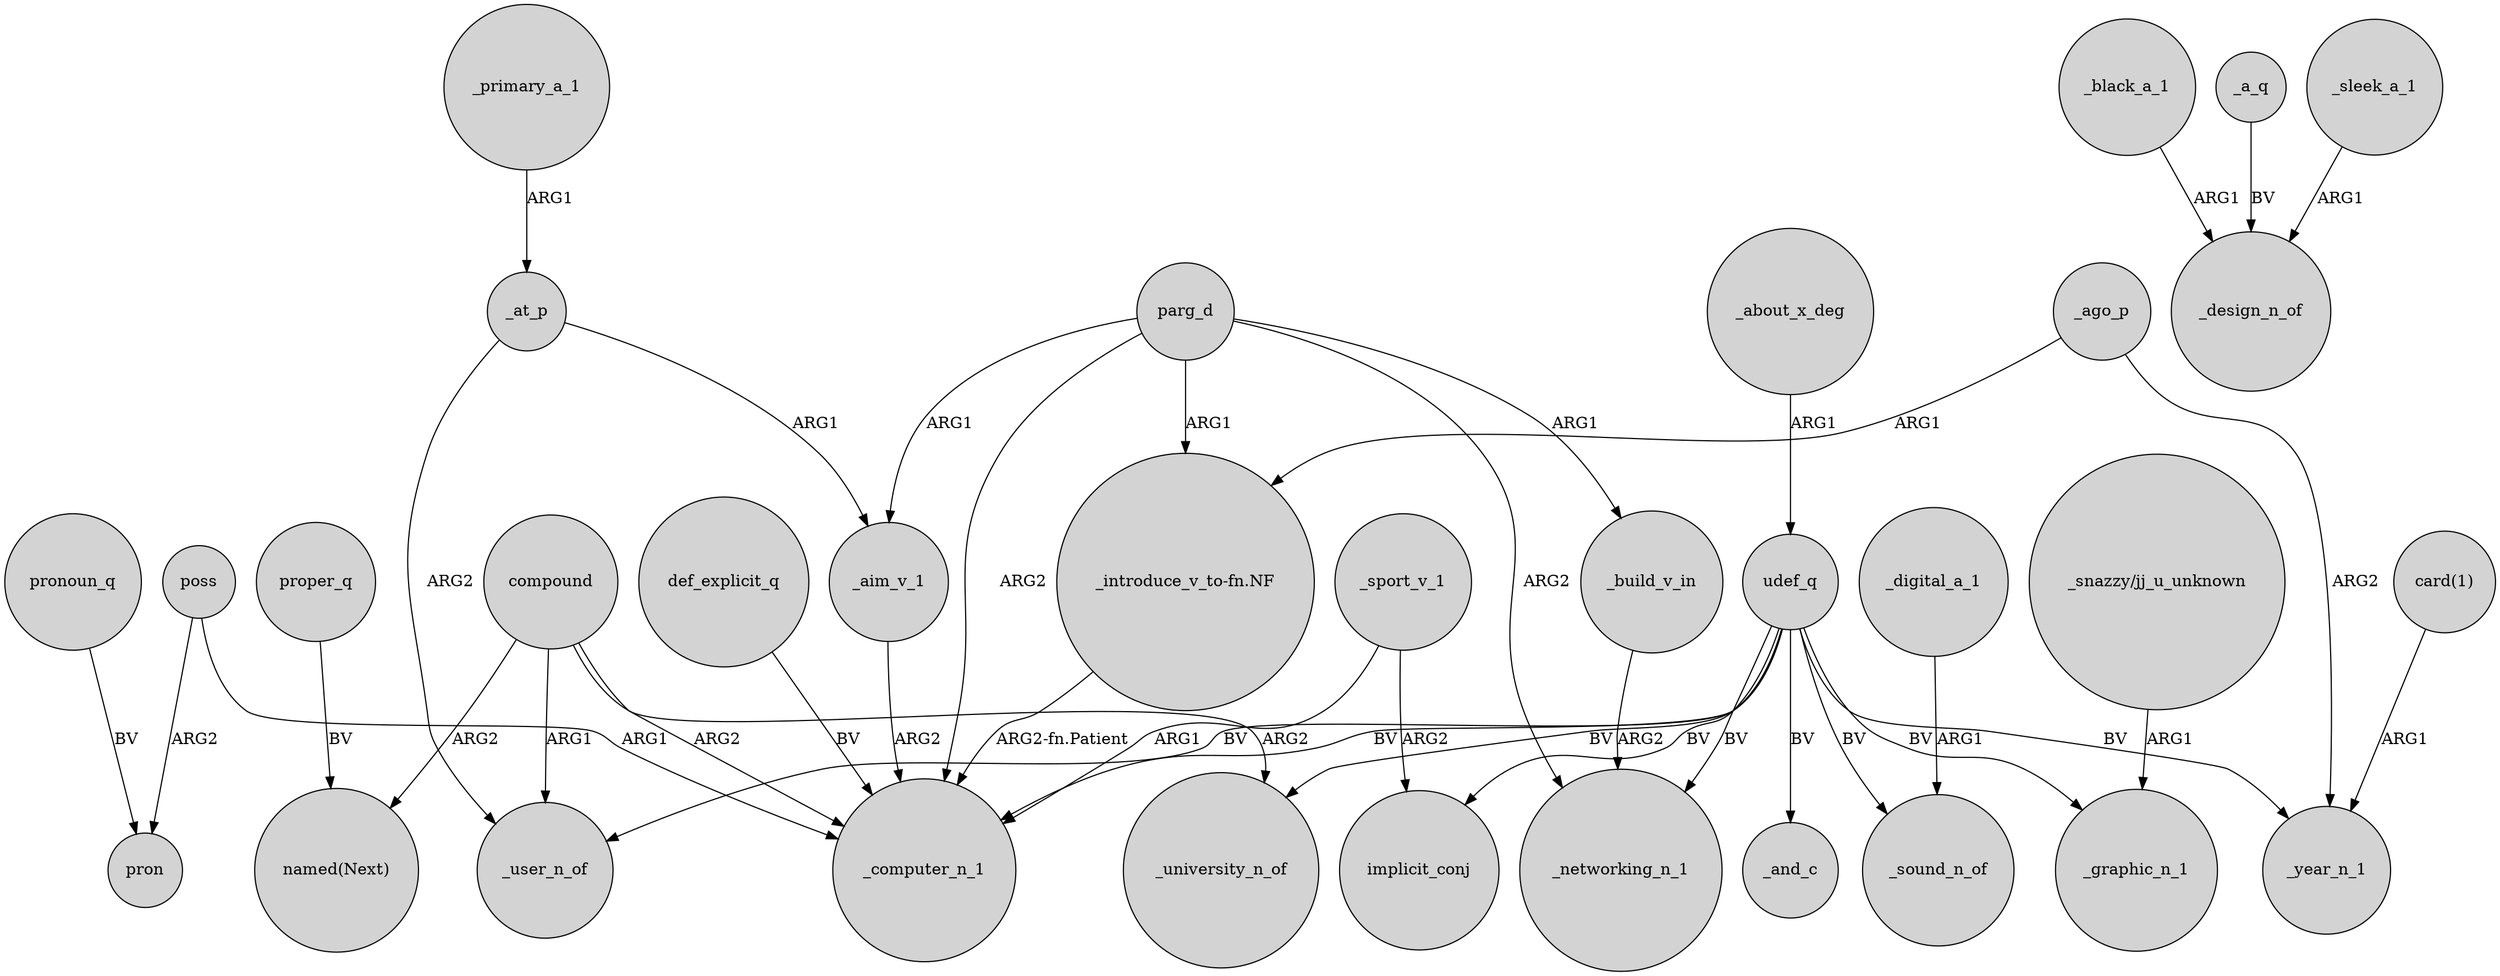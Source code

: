 digraph {
	node [shape=circle style=filled]
	compound -> "named(Next)" [label=ARG2]
	poss -> pron [label=ARG2]
	def_explicit_q -> _computer_n_1 [label=BV]
	parg_d -> _build_v_in [label=ARG1]
	_primary_a_1 -> _at_p [label=ARG1]
	_digital_a_1 -> _sound_n_of [label=ARG1]
	udef_q -> _graphic_n_1 [label=BV]
	_about_x_deg -> udef_q [label=ARG1]
	_aim_v_1 -> _computer_n_1 [label=ARG2]
	udef_q -> _user_n_of [label=BV]
	udef_q -> implicit_conj [label=BV]
	udef_q -> _computer_n_1 [label=BV]
	udef_q -> _university_n_of [label=BV]
	parg_d -> _networking_n_1 [label=ARG2]
	_black_a_1 -> _design_n_of [label=ARG1]
	compound -> _computer_n_1 [label=ARG2]
	_at_p -> _aim_v_1 [label=ARG1]
	"_introduce_v_to-fn.NF" -> _computer_n_1 [label="ARG2-fn.Patient"]
	pronoun_q -> pron [label=BV]
	_ago_p -> _year_n_1 [label=ARG2]
	poss -> _computer_n_1 [label=ARG1]
	parg_d -> _aim_v_1 [label=ARG1]
	_at_p -> _user_n_of [label=ARG2]
	compound -> _university_n_of [label=ARG2]
	parg_d -> _computer_n_1 [label=ARG2]
	_a_q -> _design_n_of [label=BV]
	_sport_v_1 -> implicit_conj [label=ARG2]
	proper_q -> "named(Next)" [label=BV]
	parg_d -> "_introduce_v_to-fn.NF" [label=ARG1]
	compound -> _user_n_of [label=ARG1]
	"card(1)" -> _year_n_1 [label=ARG1]
	udef_q -> _sound_n_of [label=BV]
	udef_q -> _networking_n_1 [label=BV]
	udef_q -> _year_n_1 [label=BV]
	_sport_v_1 -> _computer_n_1 [label=ARG1]
	"_snazzy/jj_u_unknown" -> _graphic_n_1 [label=ARG1]
	udef_q -> _and_c [label=BV]
	_build_v_in -> _networking_n_1 [label=ARG2]
	_sleek_a_1 -> _design_n_of [label=ARG1]
	_ago_p -> "_introduce_v_to-fn.NF" [label=ARG1]
}
